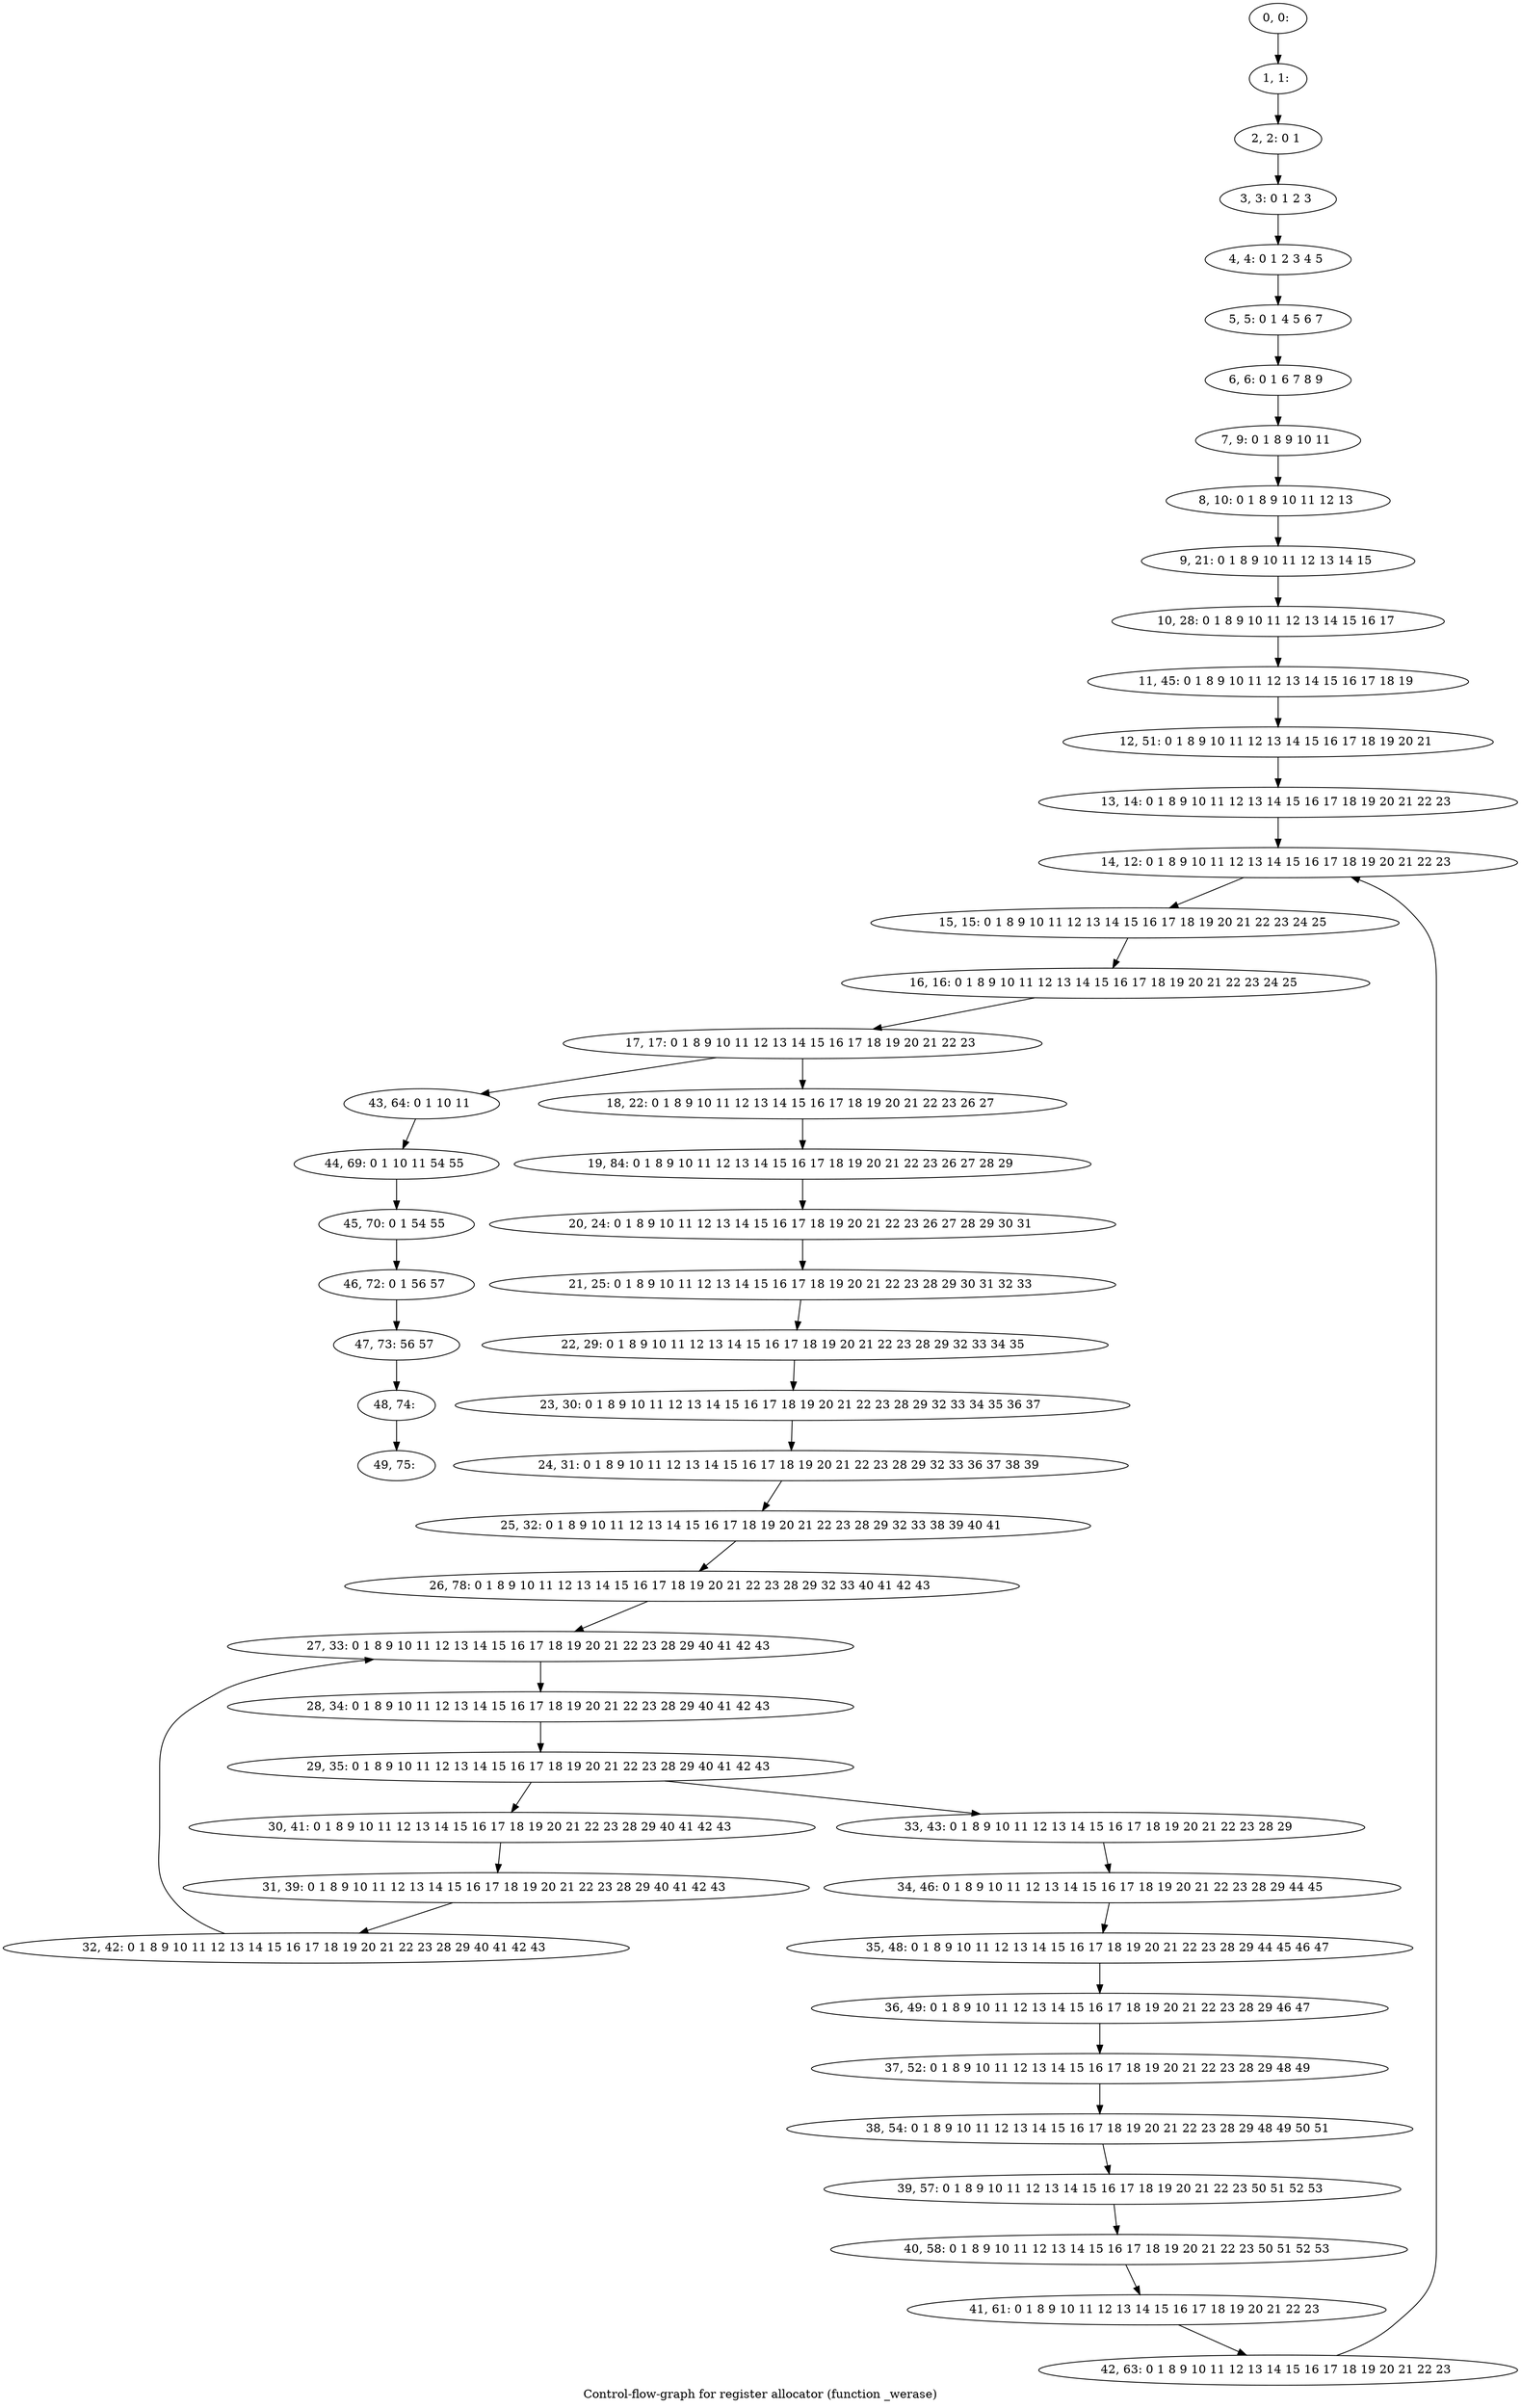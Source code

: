 digraph G {
graph [label="Control-flow-graph for register allocator (function _werase)"]
0[label="0, 0: "];
1[label="1, 1: "];
2[label="2, 2: 0 1 "];
3[label="3, 3: 0 1 2 3 "];
4[label="4, 4: 0 1 2 3 4 5 "];
5[label="5, 5: 0 1 4 5 6 7 "];
6[label="6, 6: 0 1 6 7 8 9 "];
7[label="7, 9: 0 1 8 9 10 11 "];
8[label="8, 10: 0 1 8 9 10 11 12 13 "];
9[label="9, 21: 0 1 8 9 10 11 12 13 14 15 "];
10[label="10, 28: 0 1 8 9 10 11 12 13 14 15 16 17 "];
11[label="11, 45: 0 1 8 9 10 11 12 13 14 15 16 17 18 19 "];
12[label="12, 51: 0 1 8 9 10 11 12 13 14 15 16 17 18 19 20 21 "];
13[label="13, 14: 0 1 8 9 10 11 12 13 14 15 16 17 18 19 20 21 22 23 "];
14[label="14, 12: 0 1 8 9 10 11 12 13 14 15 16 17 18 19 20 21 22 23 "];
15[label="15, 15: 0 1 8 9 10 11 12 13 14 15 16 17 18 19 20 21 22 23 24 25 "];
16[label="16, 16: 0 1 8 9 10 11 12 13 14 15 16 17 18 19 20 21 22 23 24 25 "];
17[label="17, 17: 0 1 8 9 10 11 12 13 14 15 16 17 18 19 20 21 22 23 "];
18[label="18, 22: 0 1 8 9 10 11 12 13 14 15 16 17 18 19 20 21 22 23 26 27 "];
19[label="19, 84: 0 1 8 9 10 11 12 13 14 15 16 17 18 19 20 21 22 23 26 27 28 29 "];
20[label="20, 24: 0 1 8 9 10 11 12 13 14 15 16 17 18 19 20 21 22 23 26 27 28 29 30 31 "];
21[label="21, 25: 0 1 8 9 10 11 12 13 14 15 16 17 18 19 20 21 22 23 28 29 30 31 32 33 "];
22[label="22, 29: 0 1 8 9 10 11 12 13 14 15 16 17 18 19 20 21 22 23 28 29 32 33 34 35 "];
23[label="23, 30: 0 1 8 9 10 11 12 13 14 15 16 17 18 19 20 21 22 23 28 29 32 33 34 35 36 37 "];
24[label="24, 31: 0 1 8 9 10 11 12 13 14 15 16 17 18 19 20 21 22 23 28 29 32 33 36 37 38 39 "];
25[label="25, 32: 0 1 8 9 10 11 12 13 14 15 16 17 18 19 20 21 22 23 28 29 32 33 38 39 40 41 "];
26[label="26, 78: 0 1 8 9 10 11 12 13 14 15 16 17 18 19 20 21 22 23 28 29 32 33 40 41 42 43 "];
27[label="27, 33: 0 1 8 9 10 11 12 13 14 15 16 17 18 19 20 21 22 23 28 29 40 41 42 43 "];
28[label="28, 34: 0 1 8 9 10 11 12 13 14 15 16 17 18 19 20 21 22 23 28 29 40 41 42 43 "];
29[label="29, 35: 0 1 8 9 10 11 12 13 14 15 16 17 18 19 20 21 22 23 28 29 40 41 42 43 "];
30[label="30, 41: 0 1 8 9 10 11 12 13 14 15 16 17 18 19 20 21 22 23 28 29 40 41 42 43 "];
31[label="31, 39: 0 1 8 9 10 11 12 13 14 15 16 17 18 19 20 21 22 23 28 29 40 41 42 43 "];
32[label="32, 42: 0 1 8 9 10 11 12 13 14 15 16 17 18 19 20 21 22 23 28 29 40 41 42 43 "];
33[label="33, 43: 0 1 8 9 10 11 12 13 14 15 16 17 18 19 20 21 22 23 28 29 "];
34[label="34, 46: 0 1 8 9 10 11 12 13 14 15 16 17 18 19 20 21 22 23 28 29 44 45 "];
35[label="35, 48: 0 1 8 9 10 11 12 13 14 15 16 17 18 19 20 21 22 23 28 29 44 45 46 47 "];
36[label="36, 49: 0 1 8 9 10 11 12 13 14 15 16 17 18 19 20 21 22 23 28 29 46 47 "];
37[label="37, 52: 0 1 8 9 10 11 12 13 14 15 16 17 18 19 20 21 22 23 28 29 48 49 "];
38[label="38, 54: 0 1 8 9 10 11 12 13 14 15 16 17 18 19 20 21 22 23 28 29 48 49 50 51 "];
39[label="39, 57: 0 1 8 9 10 11 12 13 14 15 16 17 18 19 20 21 22 23 50 51 52 53 "];
40[label="40, 58: 0 1 8 9 10 11 12 13 14 15 16 17 18 19 20 21 22 23 50 51 52 53 "];
41[label="41, 61: 0 1 8 9 10 11 12 13 14 15 16 17 18 19 20 21 22 23 "];
42[label="42, 63: 0 1 8 9 10 11 12 13 14 15 16 17 18 19 20 21 22 23 "];
43[label="43, 64: 0 1 10 11 "];
44[label="44, 69: 0 1 10 11 54 55 "];
45[label="45, 70: 0 1 54 55 "];
46[label="46, 72: 0 1 56 57 "];
47[label="47, 73: 56 57 "];
48[label="48, 74: "];
49[label="49, 75: "];
0->1 ;
1->2 ;
2->3 ;
3->4 ;
4->5 ;
5->6 ;
6->7 ;
7->8 ;
8->9 ;
9->10 ;
10->11 ;
11->12 ;
12->13 ;
13->14 ;
14->15 ;
15->16 ;
16->17 ;
17->18 ;
17->43 ;
18->19 ;
19->20 ;
20->21 ;
21->22 ;
22->23 ;
23->24 ;
24->25 ;
25->26 ;
26->27 ;
27->28 ;
28->29 ;
29->30 ;
29->33 ;
30->31 ;
31->32 ;
32->27 ;
33->34 ;
34->35 ;
35->36 ;
36->37 ;
37->38 ;
38->39 ;
39->40 ;
40->41 ;
41->42 ;
42->14 ;
43->44 ;
44->45 ;
45->46 ;
46->47 ;
47->48 ;
48->49 ;
}
